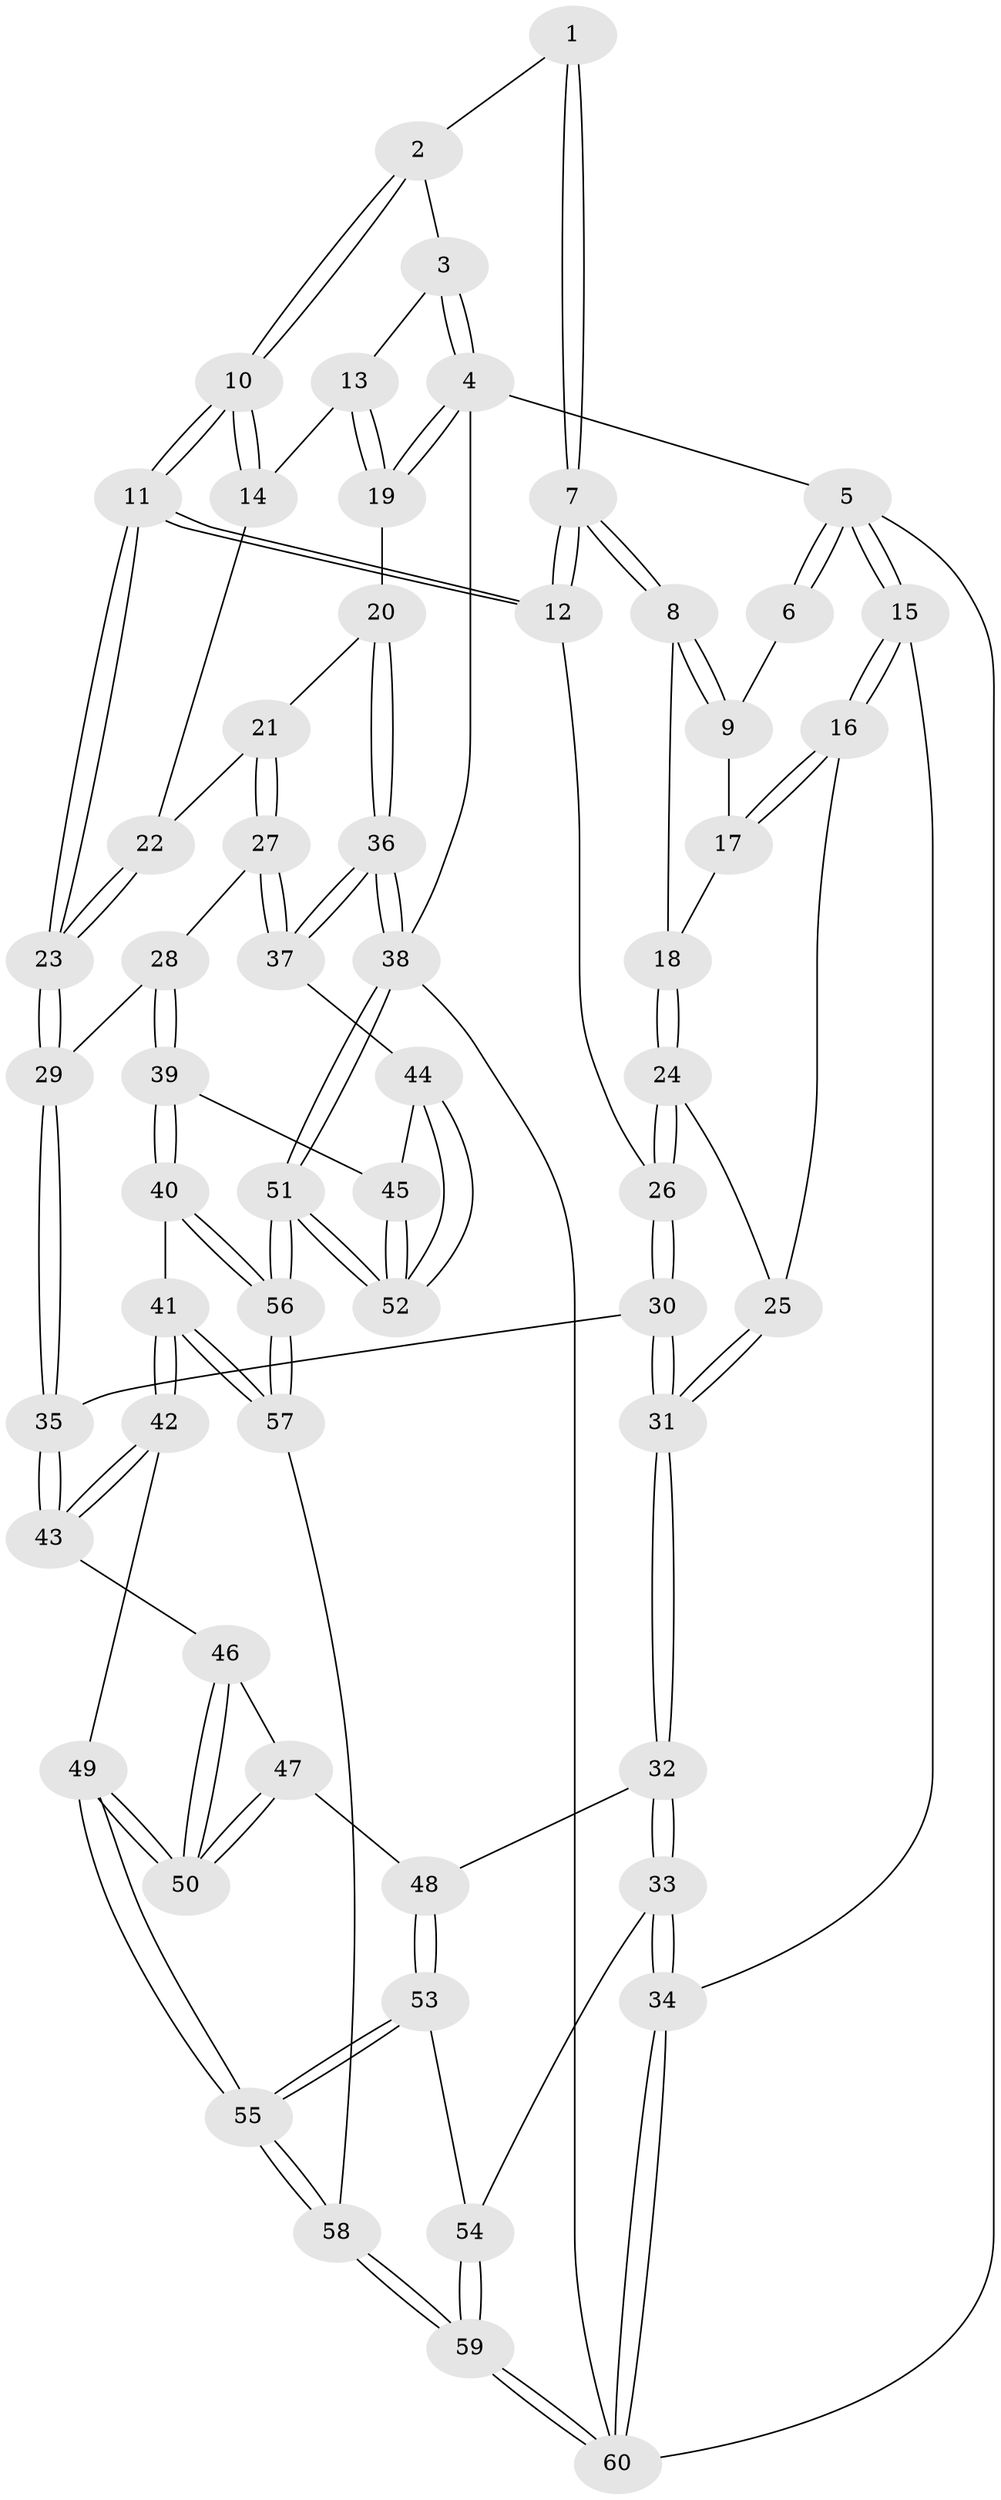 // Generated by graph-tools (version 1.1) at 2025/03/03/09/25 03:03:27]
// undirected, 60 vertices, 147 edges
graph export_dot {
graph [start="1"]
  node [color=gray90,style=filled];
  1 [pos="+0.34261690513115295+0"];
  2 [pos="+0.6428330447867096+0"];
  3 [pos="+0.7639250568078019+0"];
  4 [pos="+1+0"];
  5 [pos="+0+0"];
  6 [pos="+0.22655684505695206+0"];
  7 [pos="+0.41699557658068304+0.2548947305915002"];
  8 [pos="+0.2939703298453044+0.25635351566576986"];
  9 [pos="+0.2030733884078039+0.03661394670210755"];
  10 [pos="+0.6285256397509381+0.2114562561958915"];
  11 [pos="+0.5789825441414811+0.33726962514658304"];
  12 [pos="+0.5186884985560825+0.32402750796465213"];
  13 [pos="+0.858971875889671+0.1710502486438083"];
  14 [pos="+0.8562057126472424+0.18428392169225147"];
  15 [pos="+0+0.3266078674985151"];
  16 [pos="+0+0.32942646372230305"];
  17 [pos="+0.1555924889427094+0.12986052786219873"];
  18 [pos="+0.2392926673457718+0.2912304382818567"];
  19 [pos="+1+0"];
  20 [pos="+1+0.2006270596581629"];
  21 [pos="+0.9464643773658363+0.2901381982855791"];
  22 [pos="+0.904072385089635+0.2628479206582085"];
  23 [pos="+0.5942802616791623+0.36295638961805005"];
  24 [pos="+0.17552693453124021+0.34923658470403085"];
  25 [pos="+0.08803567871630014+0.3614965359883595"];
  26 [pos="+0.30724795013596523+0.454223819627486"];
  27 [pos="+0.845153171794623+0.529335808568404"];
  28 [pos="+0.7691560014892772+0.5275772462441332"];
  29 [pos="+0.6361050618932373+0.478697087668475"];
  30 [pos="+0.299490748585349+0.5955358595642218"];
  31 [pos="+0.20165908497225074+0.6774803255686087"];
  32 [pos="+0.19633754679061288+0.6883882986045542"];
  33 [pos="+0+0.7334466514537477"];
  34 [pos="+0+0.729765540458033"];
  35 [pos="+0.550170742050785+0.5924920799782685"];
  36 [pos="+1+0.6498032466109988"];
  37 [pos="+1+0.6250675957128966"];
  38 [pos="+1+1"];
  39 [pos="+0.7483394719746247+0.8178754170091577"];
  40 [pos="+0.7239499802711516+0.829816429180842"];
  41 [pos="+0.6031313795323835+0.8529999738938461"];
  42 [pos="+0.5971435744173325+0.8470974243018315"];
  43 [pos="+0.5494901929080971+0.6042973793134191"];
  44 [pos="+0.9179027482914959+0.7315558232458127"];
  45 [pos="+0.8039751384875077+0.8250847903570385"];
  46 [pos="+0.423114129819377+0.7345112690448269"];
  47 [pos="+0.22703803502912026+0.73120230687397"];
  48 [pos="+0.22136118921762804+0.7297353336966778"];
  49 [pos="+0.4513301170890687+0.850937709843138"];
  50 [pos="+0.441343998147373+0.8388611515010624"];
  51 [pos="+1+1"];
  52 [pos="+0.9193098218648239+0.9558504192088254"];
  53 [pos="+0.24131968214924224+0.9107604842930821"];
  54 [pos="+0.10069867007643013+0.9363767536636428"];
  55 [pos="+0.3059232948948087+1"];
  56 [pos="+0.9114810244210433+1"];
  57 [pos="+0.5937636893206736+1"];
  58 [pos="+0.33674579698684665+1"];
  59 [pos="+0+1"];
  60 [pos="+0+1"];
  1 -- 2;
  1 -- 7;
  1 -- 7;
  2 -- 3;
  2 -- 10;
  2 -- 10;
  3 -- 4;
  3 -- 4;
  3 -- 13;
  4 -- 5;
  4 -- 19;
  4 -- 19;
  4 -- 38;
  5 -- 6;
  5 -- 6;
  5 -- 15;
  5 -- 15;
  5 -- 60;
  6 -- 9;
  7 -- 8;
  7 -- 8;
  7 -- 12;
  7 -- 12;
  8 -- 9;
  8 -- 9;
  8 -- 18;
  9 -- 17;
  10 -- 11;
  10 -- 11;
  10 -- 14;
  10 -- 14;
  11 -- 12;
  11 -- 12;
  11 -- 23;
  11 -- 23;
  12 -- 26;
  13 -- 14;
  13 -- 19;
  13 -- 19;
  14 -- 22;
  15 -- 16;
  15 -- 16;
  15 -- 34;
  16 -- 17;
  16 -- 17;
  16 -- 25;
  17 -- 18;
  18 -- 24;
  18 -- 24;
  19 -- 20;
  20 -- 21;
  20 -- 36;
  20 -- 36;
  21 -- 22;
  21 -- 27;
  21 -- 27;
  22 -- 23;
  22 -- 23;
  23 -- 29;
  23 -- 29;
  24 -- 25;
  24 -- 26;
  24 -- 26;
  25 -- 31;
  25 -- 31;
  26 -- 30;
  26 -- 30;
  27 -- 28;
  27 -- 37;
  27 -- 37;
  28 -- 29;
  28 -- 39;
  28 -- 39;
  29 -- 35;
  29 -- 35;
  30 -- 31;
  30 -- 31;
  30 -- 35;
  31 -- 32;
  31 -- 32;
  32 -- 33;
  32 -- 33;
  32 -- 48;
  33 -- 34;
  33 -- 34;
  33 -- 54;
  34 -- 60;
  34 -- 60;
  35 -- 43;
  35 -- 43;
  36 -- 37;
  36 -- 37;
  36 -- 38;
  36 -- 38;
  37 -- 44;
  38 -- 51;
  38 -- 51;
  38 -- 60;
  39 -- 40;
  39 -- 40;
  39 -- 45;
  40 -- 41;
  40 -- 56;
  40 -- 56;
  41 -- 42;
  41 -- 42;
  41 -- 57;
  41 -- 57;
  42 -- 43;
  42 -- 43;
  42 -- 49;
  43 -- 46;
  44 -- 45;
  44 -- 52;
  44 -- 52;
  45 -- 52;
  45 -- 52;
  46 -- 47;
  46 -- 50;
  46 -- 50;
  47 -- 48;
  47 -- 50;
  47 -- 50;
  48 -- 53;
  48 -- 53;
  49 -- 50;
  49 -- 50;
  49 -- 55;
  49 -- 55;
  51 -- 52;
  51 -- 52;
  51 -- 56;
  51 -- 56;
  53 -- 54;
  53 -- 55;
  53 -- 55;
  54 -- 59;
  54 -- 59;
  55 -- 58;
  55 -- 58;
  56 -- 57;
  56 -- 57;
  57 -- 58;
  58 -- 59;
  58 -- 59;
  59 -- 60;
  59 -- 60;
}

